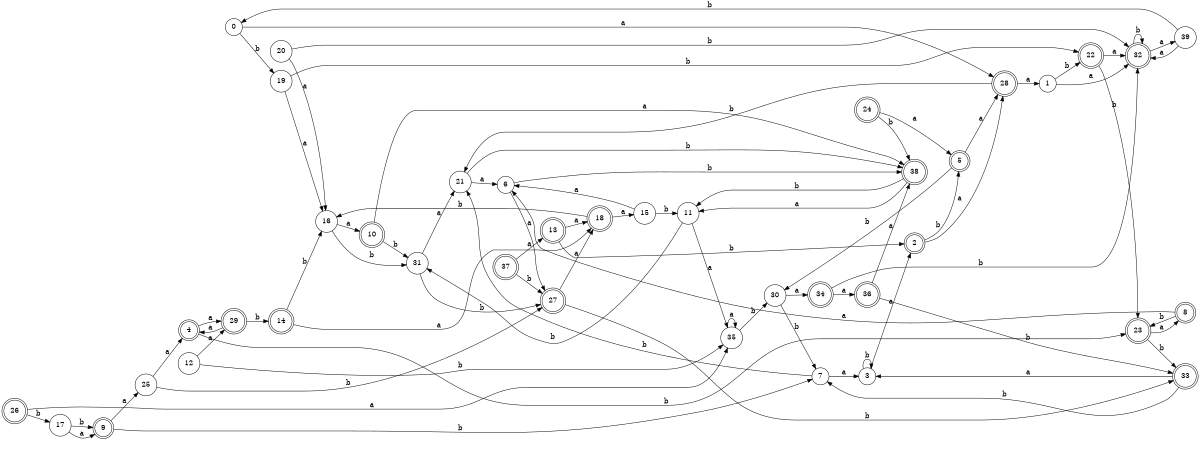 digraph n32_1 {
__start0 [label="" shape="none"];

rankdir=LR;
size="8,5";

s0 [style="filled", color="black", fillcolor="white" shape="circle", label="0"];
s1 [style="filled", color="black", fillcolor="white" shape="circle", label="1"];
s2 [style="rounded,filled", color="black", fillcolor="white" shape="doublecircle", label="2"];
s3 [style="filled", color="black", fillcolor="white" shape="circle", label="3"];
s4 [style="rounded,filled", color="black", fillcolor="white" shape="doublecircle", label="4"];
s5 [style="rounded,filled", color="black", fillcolor="white" shape="doublecircle", label="5"];
s6 [style="filled", color="black", fillcolor="white" shape="circle", label="6"];
s7 [style="filled", color="black", fillcolor="white" shape="circle", label="7"];
s8 [style="rounded,filled", color="black", fillcolor="white" shape="doublecircle", label="8"];
s9 [style="rounded,filled", color="black", fillcolor="white" shape="doublecircle", label="9"];
s10 [style="rounded,filled", color="black", fillcolor="white" shape="doublecircle", label="10"];
s11 [style="filled", color="black", fillcolor="white" shape="circle", label="11"];
s12 [style="filled", color="black", fillcolor="white" shape="circle", label="12"];
s13 [style="rounded,filled", color="black", fillcolor="white" shape="doublecircle", label="13"];
s14 [style="rounded,filled", color="black", fillcolor="white" shape="doublecircle", label="14"];
s15 [style="filled", color="black", fillcolor="white" shape="circle", label="15"];
s16 [style="filled", color="black", fillcolor="white" shape="circle", label="16"];
s17 [style="filled", color="black", fillcolor="white" shape="circle", label="17"];
s18 [style="rounded,filled", color="black", fillcolor="white" shape="doublecircle", label="18"];
s19 [style="filled", color="black", fillcolor="white" shape="circle", label="19"];
s20 [style="filled", color="black", fillcolor="white" shape="circle", label="20"];
s21 [style="filled", color="black", fillcolor="white" shape="circle", label="21"];
s22 [style="rounded,filled", color="black", fillcolor="white" shape="doublecircle", label="22"];
s23 [style="rounded,filled", color="black", fillcolor="white" shape="doublecircle", label="23"];
s24 [style="rounded,filled", color="black", fillcolor="white" shape="doublecircle", label="24"];
s25 [style="filled", color="black", fillcolor="white" shape="circle", label="25"];
s26 [style="rounded,filled", color="black", fillcolor="white" shape="doublecircle", label="26"];
s27 [style="rounded,filled", color="black", fillcolor="white" shape="doublecircle", label="27"];
s28 [style="rounded,filled", color="black", fillcolor="white" shape="doublecircle", label="28"];
s29 [style="rounded,filled", color="black", fillcolor="white" shape="doublecircle", label="29"];
s30 [style="filled", color="black", fillcolor="white" shape="circle", label="30"];
s31 [style="filled", color="black", fillcolor="white" shape="circle", label="31"];
s32 [style="rounded,filled", color="black", fillcolor="white" shape="doublecircle", label="32"];
s33 [style="rounded,filled", color="black", fillcolor="white" shape="doublecircle", label="33"];
s34 [style="rounded,filled", color="black", fillcolor="white" shape="doublecircle", label="34"];
s35 [style="filled", color="black", fillcolor="white" shape="circle", label="35"];
s36 [style="rounded,filled", color="black", fillcolor="white" shape="doublecircle", label="36"];
s37 [style="rounded,filled", color="black", fillcolor="white" shape="doublecircle", label="37"];
s38 [style="rounded,filled", color="black", fillcolor="white" shape="doublecircle", label="38"];
s39 [style="filled", color="black", fillcolor="white" shape="circle", label="39"];
s0 -> s28 [label="a"];
s0 -> s19 [label="b"];
s1 -> s32 [label="a"];
s1 -> s22 [label="b"];
s2 -> s28 [label="a"];
s2 -> s5 [label="b"];
s3 -> s2 [label="a"];
s3 -> s3 [label="b"];
s4 -> s29 [label="a"];
s4 -> s23 [label="b"];
s5 -> s28 [label="a"];
s5 -> s30 [label="b"];
s6 -> s27 [label="a"];
s6 -> s38 [label="b"];
s7 -> s3 [label="a"];
s7 -> s21 [label="b"];
s8 -> s6 [label="a"];
s8 -> s23 [label="b"];
s9 -> s25 [label="a"];
s9 -> s7 [label="b"];
s10 -> s38 [label="a"];
s10 -> s31 [label="b"];
s11 -> s35 [label="a"];
s11 -> s31 [label="b"];
s12 -> s29 [label="a"];
s12 -> s35 [label="b"];
s13 -> s18 [label="a"];
s13 -> s2 [label="b"];
s14 -> s18 [label="a"];
s14 -> s16 [label="b"];
s15 -> s6 [label="a"];
s15 -> s11 [label="b"];
s16 -> s10 [label="a"];
s16 -> s31 [label="b"];
s17 -> s9 [label="a"];
s17 -> s9 [label="b"];
s18 -> s15 [label="a"];
s18 -> s16 [label="b"];
s19 -> s16 [label="a"];
s19 -> s22 [label="b"];
s20 -> s16 [label="a"];
s20 -> s32 [label="b"];
s21 -> s6 [label="a"];
s21 -> s38 [label="b"];
s22 -> s32 [label="a"];
s22 -> s23 [label="b"];
s23 -> s8 [label="a"];
s23 -> s33 [label="b"];
s24 -> s5 [label="a"];
s24 -> s38 [label="b"];
s25 -> s4 [label="a"];
s25 -> s27 [label="b"];
s26 -> s35 [label="a"];
s26 -> s17 [label="b"];
s27 -> s18 [label="a"];
s27 -> s33 [label="b"];
s28 -> s1 [label="a"];
s28 -> s21 [label="b"];
s29 -> s4 [label="a"];
s29 -> s14 [label="b"];
s30 -> s34 [label="a"];
s30 -> s7 [label="b"];
s31 -> s21 [label="a"];
s31 -> s27 [label="b"];
s32 -> s39 [label="a"];
s32 -> s32 [label="b"];
s33 -> s3 [label="a"];
s33 -> s7 [label="b"];
s34 -> s36 [label="a"];
s34 -> s32 [label="b"];
s35 -> s35 [label="a"];
s35 -> s30 [label="b"];
s36 -> s38 [label="a"];
s36 -> s33 [label="b"];
s37 -> s13 [label="a"];
s37 -> s27 [label="b"];
s38 -> s11 [label="a"];
s38 -> s11 [label="b"];
s39 -> s32 [label="a"];
s39 -> s0 [label="b"];

}
